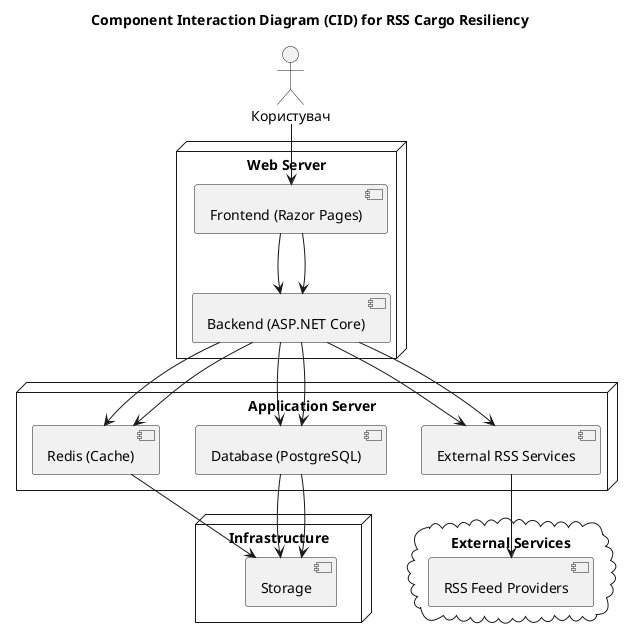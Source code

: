 @startuml
title Component Interaction Diagram (CID) for RSS Cargo Resiliency

actor User as "Користувач"
node "Web Server" as WebServer {
  [Frontend (Razor Pages)] --> [Backend (ASP.NET Core)]
}
node "Application Server" as AppServer {
  [Backend (ASP.NET Core)] --> [Database (PostgreSQL)]
  [Backend (ASP.NET Core)] --> [Redis (Cache)]
  [Backend (ASP.NET Core)] --> [External RSS Services]
}
node "Infrastructure" {
  [Database (PostgreSQL)] --> [Storage]
  [Redis (Cache)] --> [Storage]
}
cloud "External Services" {
  [External RSS Services] --> [RSS Feed Providers]
}

User --> [Frontend (Razor Pages)]
[Frontend (Razor Pages)] --> [Backend (ASP.NET Core)]
[Backend (ASP.NET Core)] --> [Database (PostgreSQL)]
[Backend (ASP.NET Core)] --> [Redis (Cache)]
[Backend (ASP.NET Core)] --> [External RSS Services]
[Database (PostgreSQL)] --> [Storage]
@enduml